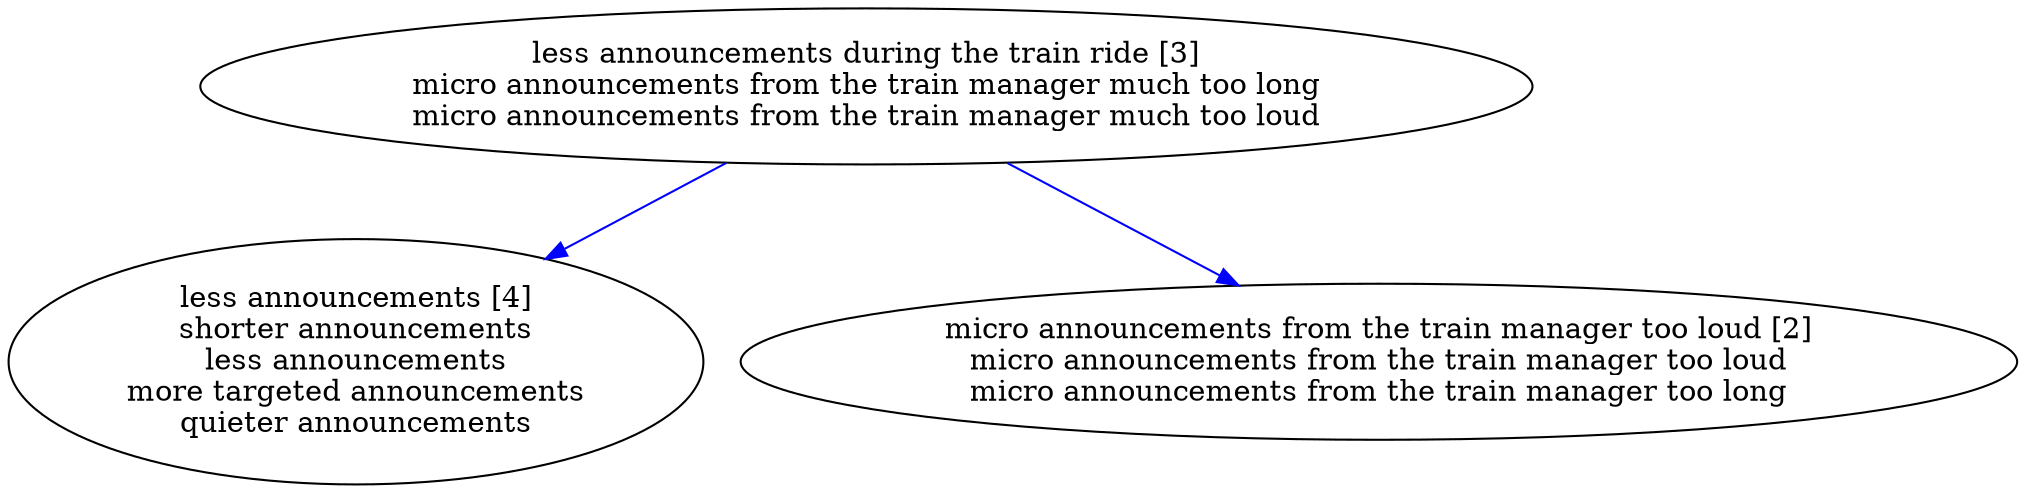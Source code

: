 digraph collapsedGraph {
"less announcements [4]\nshorter announcements\nless announcements\nmore targeted announcements\nquieter announcements""micro announcements from the train manager too loud [2]\nmicro announcements from the train manager too loud\nmicro announcements from the train manager too long""less announcements during the train ride [3]\nmicro announcements from the train manager much too long\nmicro announcements from the train manager much too loud""less announcements during the train ride [3]\nmicro announcements from the train manager much too long\nmicro announcements from the train manager much too loud" -> "less announcements [4]\nshorter announcements\nless announcements\nmore targeted announcements\nquieter announcements" [color=blue]
"less announcements during the train ride [3]\nmicro announcements from the train manager much too long\nmicro announcements from the train manager much too loud" -> "micro announcements from the train manager too loud [2]\nmicro announcements from the train manager too loud\nmicro announcements from the train manager too long" [color=blue]
}